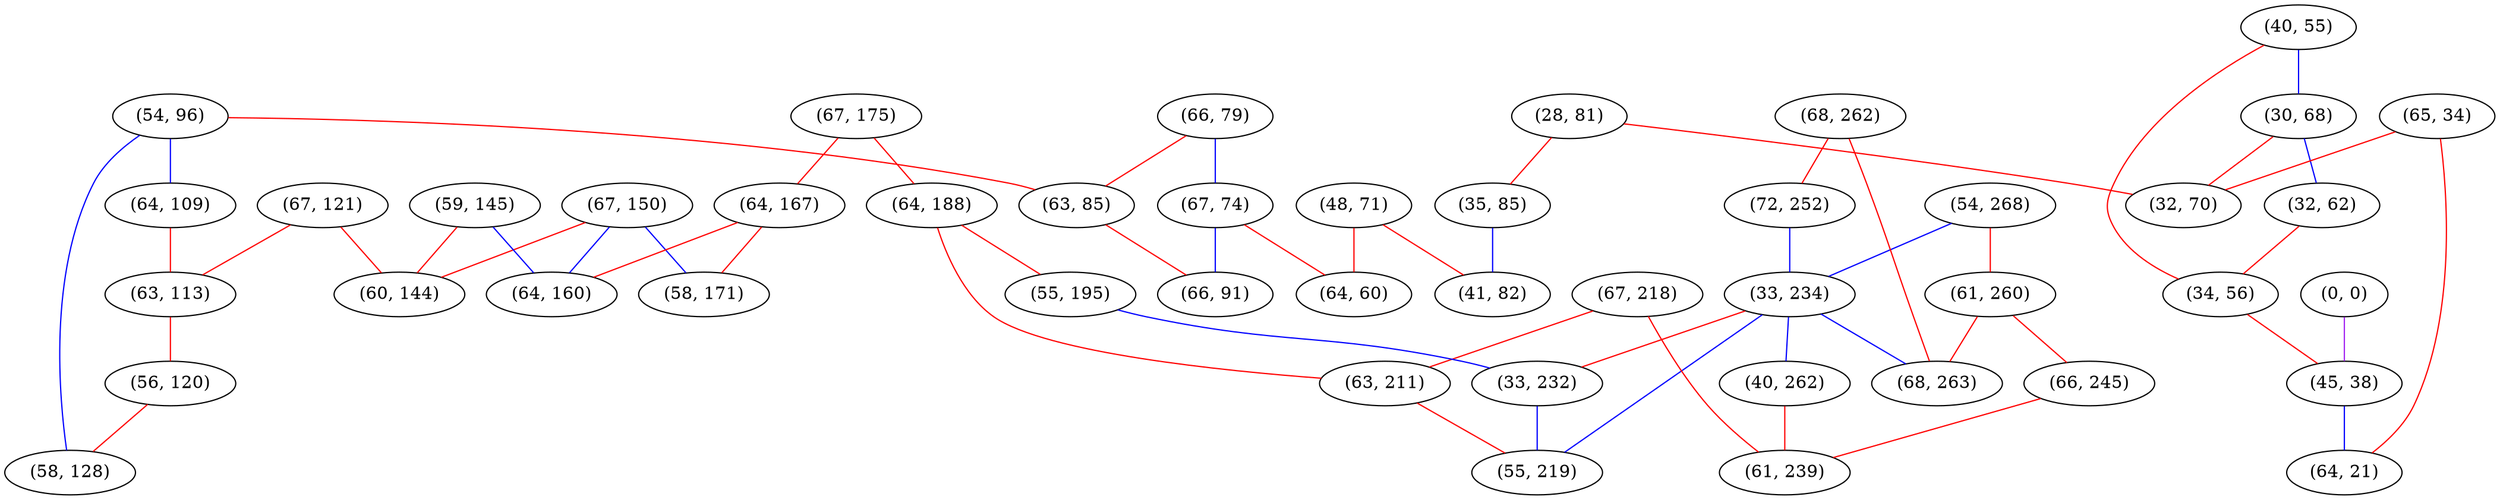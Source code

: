graph "" {
"(66, 79)";
"(40, 55)";
"(67, 121)";
"(54, 268)";
"(30, 68)";
"(32, 62)";
"(34, 56)";
"(54, 96)";
"(67, 175)";
"(28, 81)";
"(68, 262)";
"(67, 150)";
"(67, 74)";
"(64, 167)";
"(59, 145)";
"(72, 252)";
"(33, 234)";
"(61, 260)";
"(63, 85)";
"(66, 91)";
"(64, 188)";
"(65, 34)";
"(68, 263)";
"(0, 0)";
"(66, 245)";
"(64, 109)";
"(63, 113)";
"(45, 38)";
"(32, 70)";
"(56, 120)";
"(58, 171)";
"(40, 262)";
"(67, 218)";
"(61, 239)";
"(64, 160)";
"(64, 21)";
"(60, 144)";
"(63, 211)";
"(35, 85)";
"(55, 195)";
"(33, 232)";
"(48, 71)";
"(58, 128)";
"(41, 82)";
"(64, 60)";
"(55, 219)";
"(66, 79)" -- "(67, 74)"  [color=blue, key=0, weight=3];
"(66, 79)" -- "(63, 85)"  [color=red, key=0, weight=1];
"(40, 55)" -- "(34, 56)"  [color=red, key=0, weight=1];
"(40, 55)" -- "(30, 68)"  [color=blue, key=0, weight=3];
"(67, 121)" -- "(60, 144)"  [color=red, key=0, weight=1];
"(67, 121)" -- "(63, 113)"  [color=red, key=0, weight=1];
"(54, 268)" -- "(33, 234)"  [color=blue, key=0, weight=3];
"(54, 268)" -- "(61, 260)"  [color=red, key=0, weight=1];
"(30, 68)" -- "(32, 70)"  [color=red, key=0, weight=1];
"(30, 68)" -- "(32, 62)"  [color=blue, key=0, weight=3];
"(32, 62)" -- "(34, 56)"  [color=red, key=0, weight=1];
"(34, 56)" -- "(45, 38)"  [color=red, key=0, weight=1];
"(54, 96)" -- "(58, 128)"  [color=blue, key=0, weight=3];
"(54, 96)" -- "(63, 85)"  [color=red, key=0, weight=1];
"(54, 96)" -- "(64, 109)"  [color=blue, key=0, weight=3];
"(67, 175)" -- "(64, 167)"  [color=red, key=0, weight=1];
"(67, 175)" -- "(64, 188)"  [color=red, key=0, weight=1];
"(28, 81)" -- "(32, 70)"  [color=red, key=0, weight=1];
"(28, 81)" -- "(35, 85)"  [color=red, key=0, weight=1];
"(68, 262)" -- "(68, 263)"  [color=red, key=0, weight=1];
"(68, 262)" -- "(72, 252)"  [color=red, key=0, weight=1];
"(67, 150)" -- "(64, 160)"  [color=blue, key=0, weight=3];
"(67, 150)" -- "(58, 171)"  [color=blue, key=0, weight=3];
"(67, 150)" -- "(60, 144)"  [color=red, key=0, weight=1];
"(67, 74)" -- "(66, 91)"  [color=blue, key=0, weight=3];
"(67, 74)" -- "(64, 60)"  [color=red, key=0, weight=1];
"(64, 167)" -- "(64, 160)"  [color=red, key=0, weight=1];
"(64, 167)" -- "(58, 171)"  [color=red, key=0, weight=1];
"(59, 145)" -- "(64, 160)"  [color=blue, key=0, weight=3];
"(59, 145)" -- "(60, 144)"  [color=red, key=0, weight=1];
"(72, 252)" -- "(33, 234)"  [color=blue, key=0, weight=3];
"(33, 234)" -- "(68, 263)"  [color=blue, key=0, weight=3];
"(33, 234)" -- "(40, 262)"  [color=blue, key=0, weight=3];
"(33, 234)" -- "(33, 232)"  [color=red, key=0, weight=1];
"(33, 234)" -- "(55, 219)"  [color=blue, key=0, weight=3];
"(61, 260)" -- "(66, 245)"  [color=red, key=0, weight=1];
"(61, 260)" -- "(68, 263)"  [color=red, key=0, weight=1];
"(63, 85)" -- "(66, 91)"  [color=red, key=0, weight=1];
"(64, 188)" -- "(63, 211)"  [color=red, key=0, weight=1];
"(64, 188)" -- "(55, 195)"  [color=red, key=0, weight=1];
"(65, 34)" -- "(32, 70)"  [color=red, key=0, weight=1];
"(65, 34)" -- "(64, 21)"  [color=red, key=0, weight=1];
"(0, 0)" -- "(45, 38)"  [color=purple, key=0, weight=4];
"(66, 245)" -- "(61, 239)"  [color=red, key=0, weight=1];
"(64, 109)" -- "(63, 113)"  [color=red, key=0, weight=1];
"(63, 113)" -- "(56, 120)"  [color=red, key=0, weight=1];
"(45, 38)" -- "(64, 21)"  [color=blue, key=0, weight=3];
"(56, 120)" -- "(58, 128)"  [color=red, key=0, weight=1];
"(40, 262)" -- "(61, 239)"  [color=red, key=0, weight=1];
"(67, 218)" -- "(63, 211)"  [color=red, key=0, weight=1];
"(67, 218)" -- "(61, 239)"  [color=red, key=0, weight=1];
"(63, 211)" -- "(55, 219)"  [color=red, key=0, weight=1];
"(35, 85)" -- "(41, 82)"  [color=blue, key=0, weight=3];
"(55, 195)" -- "(33, 232)"  [color=blue, key=0, weight=3];
"(33, 232)" -- "(55, 219)"  [color=blue, key=0, weight=3];
"(48, 71)" -- "(41, 82)"  [color=red, key=0, weight=1];
"(48, 71)" -- "(64, 60)"  [color=red, key=0, weight=1];
}
